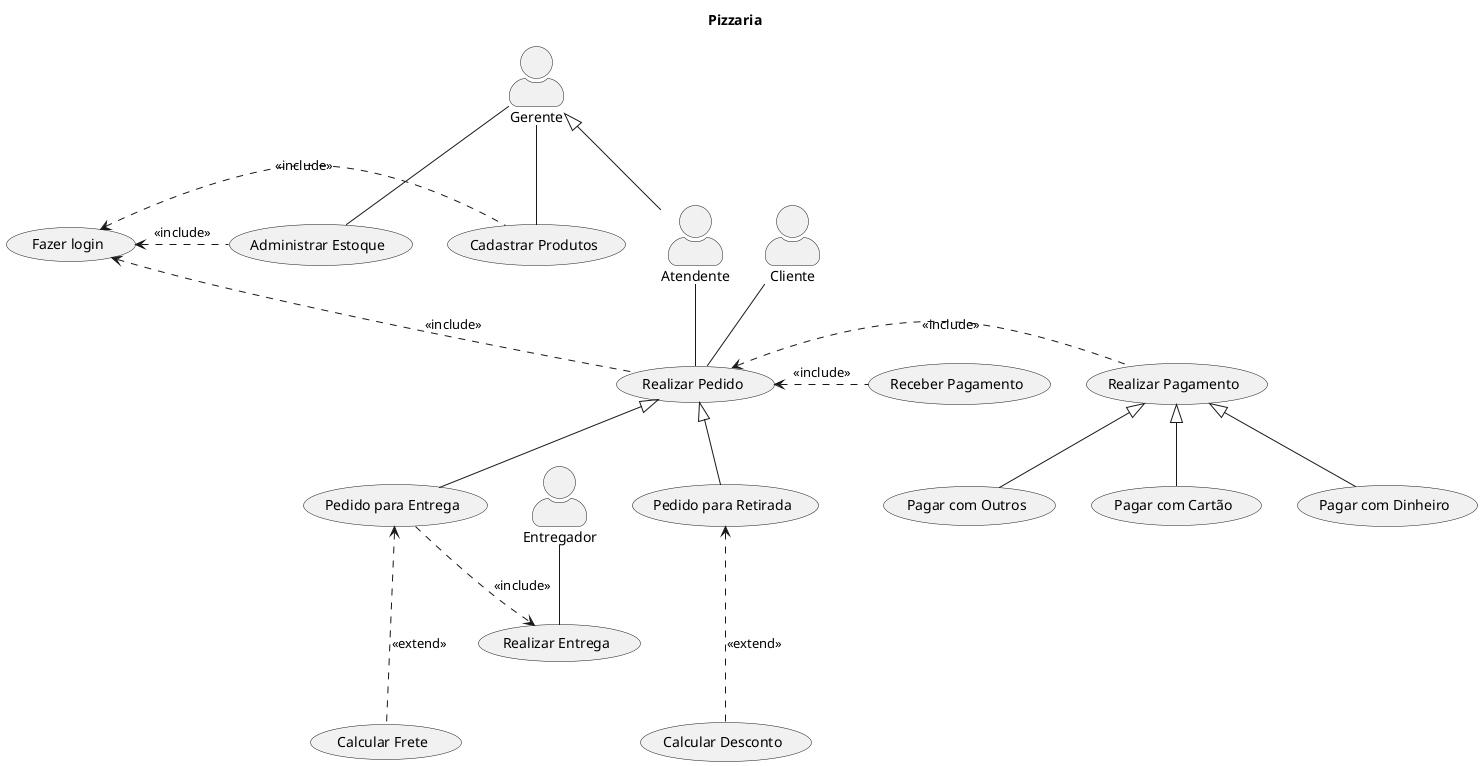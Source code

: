 @startuml pizzaria
skinparam actorStyle awesome
title Pizzaria

actor Atendente
actor Entregador
actor Cliente
Gerente <|-- Atendente

Atendente -- (Realizar Pedido)
Cliente -- (Realizar Pedido)
Entregador -- (Realizar Entrega)

(Realizar Pedido) <|-- (Pedido para Retirada)
(Realizar Pedido) <|-- (Pedido para Entrega)

(Pedido para Entrega) ..> (Realizar Entrega) : <<include>>

(Pedido para Retirada) <-.- (Calcular Desconto) : <<extend>>
(Pedido para Entrega) <-.- (Calcular Frete) : <<extend>>

(Realizar Pagamento) <|-- (Pagar com Cartão)
(Realizar Pagamento) <|-- (Pagar com Dinheiro)
(Realizar Pagamento) <|-- (Pagar com Outros)

Gerente -- (Administrar Estoque)
Gerente -- (Cadastrar Produtos)

(Fazer login) <. (Administrar Estoque) : <<include>>
(Fazer login) <. (Cadastrar Produtos) : <<include>>
(Fazer login) <. (Realizar Pedido) : <<include>>
(Realizar Pedido) <. (Receber Pagamento) : <<include>>
(Realizar Pedido) <. (Realizar Pagamento) : <<include>>

@enduml
